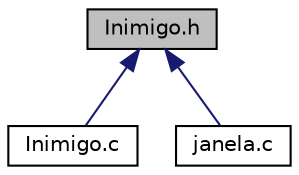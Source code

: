 digraph "Inimigo.h"
{
  edge [fontname="Helvetica",fontsize="10",labelfontname="Helvetica",labelfontsize="10"];
  node [fontname="Helvetica",fontsize="10",shape=record];
  Node1 [label="Inimigo.h",height=0.2,width=0.4,color="black", fillcolor="grey75", style="filled", fontcolor="black"];
  Node1 -> Node2 [dir="back",color="midnightblue",fontsize="10",style="solid",fontname="Helvetica"];
  Node2 [label="Inimigo.c",height=0.2,width=0.4,color="black", fillcolor="white", style="filled",URL="$Inimigo_8c.html"];
  Node1 -> Node3 [dir="back",color="midnightblue",fontsize="10",style="solid",fontname="Helvetica"];
  Node3 [label="janela.c",height=0.2,width=0.4,color="black", fillcolor="white", style="filled",URL="$janela_8c.html"];
}
